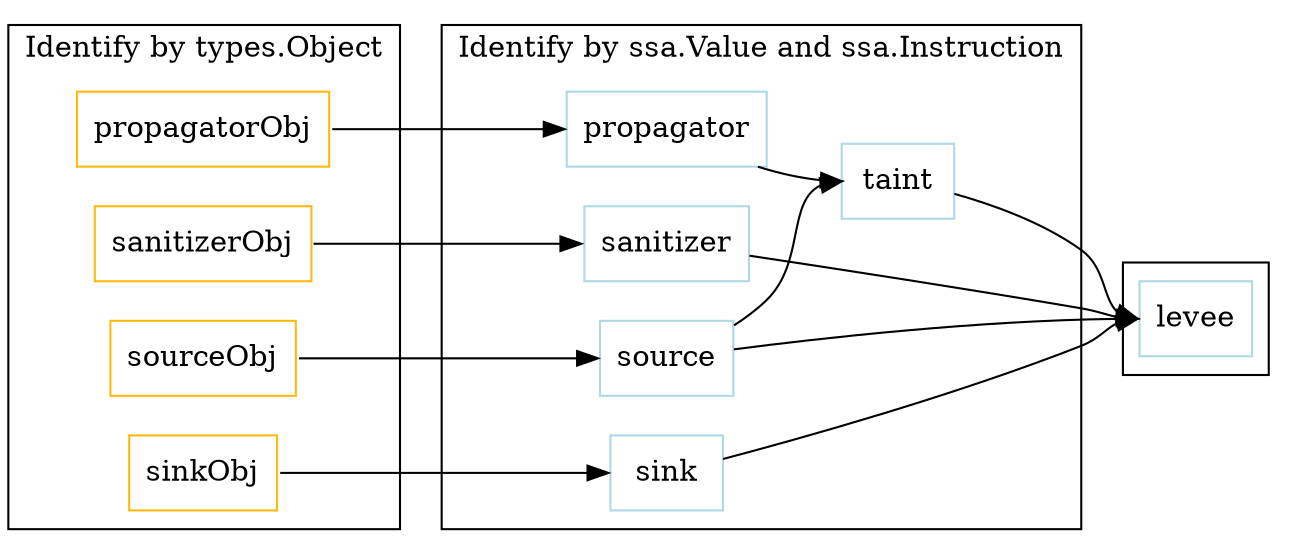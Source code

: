 digraph {
  rankdir=LR;
  node [ shape = "record" ];
  node [ color = "darkgoldenrod1" ];

  subgraph cluster_1 {
    label = "Identify by types.Object"
    sourceObj;
    sinkObj;
    propagatorObj;
    sanitizerObj;
  }

  node [ color = "lightblue" ];

 subgraph cluster_2 {
    label = "Identify by ssa.Value and ssa.Instruction"
    source;
    sink;
    sanitizer;
    propagator;
    taint;
  }

 subgraph cluster_3 {
    levee;
  }


  sourceObj:e -> source:w;
  sinkObj:e -> sink:w;
  sanitizerObj:e -> sanitizer:w;
  propagatorObj:e -> propagator:w;

  { source:e propagator:e } -> taint:w;

  { source:e sanitizer:e sink:e taint:e } -> levee:w;
}
